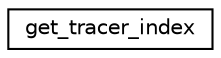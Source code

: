 digraph "Graphical Class Hierarchy"
{
 // INTERACTIVE_SVG=YES
 // LATEX_PDF_SIZE
  edge [fontname="Helvetica",fontsize="10",labelfontname="Helvetica",labelfontsize="10"];
  node [fontname="Helvetica",fontsize="10",shape=record];
  rankdir="LR";
  Node0 [label="get_tracer_index",height=0.2,width=0.4,color="black", fillcolor="white", style="filled",URL="$interfacetracer__manager__mod_1_1get__tracer__index.html",tooltip="Function which returns the number assigned to the tracer name."];
}
